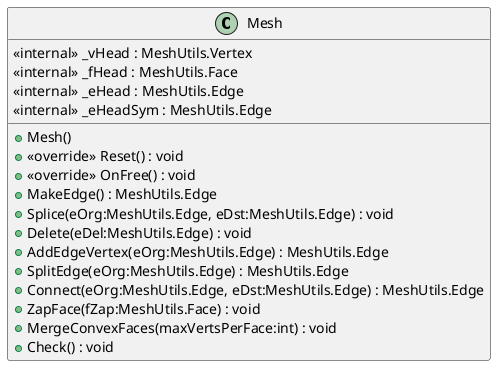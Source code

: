 @startuml
class Mesh {
    <<internal>> _vHead : MeshUtils.Vertex
    <<internal>> _fHead : MeshUtils.Face
    <<internal>> _eHead : MeshUtils.Edge
    <<internal>> _eHeadSym : MeshUtils.Edge
    + Mesh()
    + <<override>> Reset() : void
    + <<override>> OnFree() : void
    + MakeEdge() : MeshUtils.Edge
    + Splice(eOrg:MeshUtils.Edge, eDst:MeshUtils.Edge) : void
    + Delete(eDel:MeshUtils.Edge) : void
    + AddEdgeVertex(eOrg:MeshUtils.Edge) : MeshUtils.Edge
    + SplitEdge(eOrg:MeshUtils.Edge) : MeshUtils.Edge
    + Connect(eOrg:MeshUtils.Edge, eDst:MeshUtils.Edge) : MeshUtils.Edge
    + ZapFace(fZap:MeshUtils.Face) : void
    + MergeConvexFaces(maxVertsPerFace:int) : void
    + Check() : void
}
@enduml
